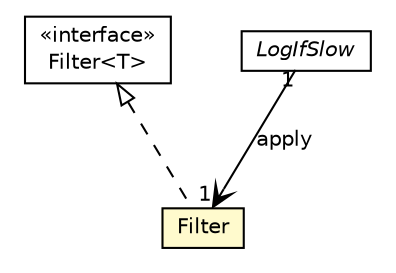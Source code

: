 #!/usr/local/bin/dot
#
# Class diagram 
# Generated by UMLGraph version R5_6-24-gf6e263 (http://www.umlgraph.org/)
#

digraph G {
	edge [fontname="Helvetica",fontsize=10,labelfontname="Helvetica",labelfontsize=10];
	node [fontname="Helvetica",fontsize=10,shape=plaintext];
	nodesep=0.25;
	ranksep=0.5;
	// io.werval.api.filters.Filter<T>
	c24268 [label=<<table title="io.werval.api.filters.Filter" border="0" cellborder="1" cellspacing="0" cellpadding="2" port="p" href="../api/filters/Filter.html">
		<tr><td><table border="0" cellspacing="0" cellpadding="1">
<tr><td align="center" balign="center"> &#171;interface&#187; </td></tr>
<tr><td align="center" balign="center"> Filter&lt;T&gt; </td></tr>
		</table></td></tr>
		</table>>, URL="../api/filters/Filter.html", fontname="Helvetica", fontcolor="black", fontsize=10.0];
	// io.werval.filters.LogIfSlow
	c24338 [label=<<table title="io.werval.filters.LogIfSlow" border="0" cellborder="1" cellspacing="0" cellpadding="2" port="p" href="./LogIfSlow.html">
		<tr><td><table border="0" cellspacing="0" cellpadding="1">
<tr><td align="center" balign="center"><font face="Helvetica-Oblique"> LogIfSlow </font></td></tr>
		</table></td></tr>
		</table>>, URL="./LogIfSlow.html", fontname="Helvetica", fontcolor="black", fontsize=10.0];
	// io.werval.filters.LogIfSlow.Filter
	c24339 [label=<<table title="io.werval.filters.LogIfSlow.Filter" border="0" cellborder="1" cellspacing="0" cellpadding="2" port="p" bgcolor="lemonChiffon" href="./LogIfSlow.Filter.html">
		<tr><td><table border="0" cellspacing="0" cellpadding="1">
<tr><td align="center" balign="center"> Filter </td></tr>
		</table></td></tr>
		</table>>, URL="./LogIfSlow.Filter.html", fontname="Helvetica", fontcolor="black", fontsize=10.0];
	// io.werval.filters.LogIfSlow NAVASSOC io.werval.filters.LogIfSlow.Filter
	c24338:p -> c24339:p [taillabel="1", label="apply", headlabel="1", fontname="Helvetica", fontcolor="black", fontsize=10.0, color="black", arrowhead=open];
	//io.werval.filters.LogIfSlow.Filter implements io.werval.api.filters.Filter<T>
	c24268:p -> c24339:p [dir=back,arrowtail=empty,style=dashed];
}

